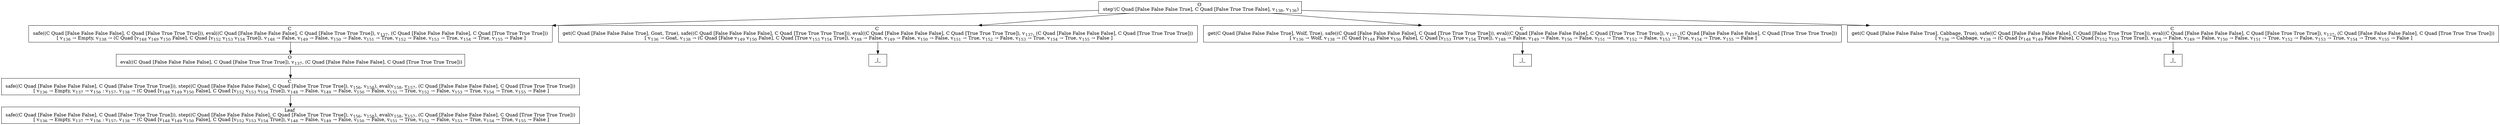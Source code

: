 digraph {
    graph [rankdir=TB
          ,bgcolor=transparent];
    node [shape=box
         ,fillcolor=white
         ,style=filled];
    0 [label=<O <BR/> step'(C Quad [False False False True], C Quad [False True True False], v<SUB>138</SUB>, v<SUB>136</SUB>)>];
    1 [label=<C <BR/> safe((C Quad [False False False False], C Quad [False True True True])), eval((C Quad [False False False False], C Quad [False True True True]), v<SUB>137</SUB>, (C Quad [False False False False], C Quad [True True True True])) <BR/>  [ v<SUB>136</SUB> &rarr; Empty, v<SUB>138</SUB> &rarr; (C Quad [v<SUB>148</SUB> v<SUB>149</SUB> v<SUB>150</SUB> False], C Quad [v<SUB>152</SUB> v<SUB>153</SUB> v<SUB>154</SUB> True]), v<SUB>148</SUB> &rarr; False, v<SUB>149</SUB> &rarr; False, v<SUB>150</SUB> &rarr; False, v<SUB>151</SUB> &rarr; True, v<SUB>152</SUB> &rarr; False, v<SUB>153</SUB> &rarr; True, v<SUB>154</SUB> &rarr; True, v<SUB>155</SUB> &rarr; False ] >];
    2 [label=<C <BR/> get(C Quad [False False False True], Goat, True), safe((C Quad [False False False False], C Quad [True True True True])), eval((C Quad [False False False False], C Quad [True True True True]), v<SUB>137</SUB>, (C Quad [False False False False], C Quad [True True True True])) <BR/>  [ v<SUB>136</SUB> &rarr; Goat, v<SUB>138</SUB> &rarr; (C Quad [False v<SUB>149</SUB> v<SUB>150</SUB> False], C Quad [True v<SUB>153</SUB> v<SUB>154</SUB> True]), v<SUB>148</SUB> &rarr; False, v<SUB>149</SUB> &rarr; False, v<SUB>150</SUB> &rarr; False, v<SUB>151</SUB> &rarr; True, v<SUB>152</SUB> &rarr; False, v<SUB>153</SUB> &rarr; True, v<SUB>154</SUB> &rarr; True, v<SUB>155</SUB> &rarr; False ] >];
    3 [label=<C <BR/> get(C Quad [False False False True], Wolf, True), safe((C Quad [False False False False], C Quad [True True True True])), eval((C Quad [False False False False], C Quad [True True True True]), v<SUB>137</SUB>, (C Quad [False False False False], C Quad [True True True True])) <BR/>  [ v<SUB>136</SUB> &rarr; Wolf, v<SUB>138</SUB> &rarr; (C Quad [v<SUB>148</SUB> False v<SUB>150</SUB> False], C Quad [v<SUB>153</SUB> True v<SUB>154</SUB> True]), v<SUB>148</SUB> &rarr; False, v<SUB>149</SUB> &rarr; False, v<SUB>150</SUB> &rarr; False, v<SUB>151</SUB> &rarr; True, v<SUB>152</SUB> &rarr; False, v<SUB>153</SUB> &rarr; True, v<SUB>154</SUB> &rarr; True, v<SUB>155</SUB> &rarr; False ] >];
    4 [label=<C <BR/> get(C Quad [False False False True], Cabbage, True), safe((C Quad [False False False False], C Quad [False True True True])), eval((C Quad [False False False False], C Quad [False True True True]), v<SUB>137</SUB>, (C Quad [False False False False], C Quad [True True True True])) <BR/>  [ v<SUB>136</SUB> &rarr; Cabbage, v<SUB>138</SUB> &rarr; (C Quad [v<SUB>148</SUB> v<SUB>149</SUB> False False], C Quad [v<SUB>152</SUB> v<SUB>153</SUB> True True]), v<SUB>148</SUB> &rarr; False, v<SUB>149</SUB> &rarr; False, v<SUB>150</SUB> &rarr; False, v<SUB>151</SUB> &rarr; True, v<SUB>152</SUB> &rarr; False, v<SUB>153</SUB> &rarr; True, v<SUB>154</SUB> &rarr; True, v<SUB>155</SUB> &rarr; False ] >];
    5 [label=<O <BR/> eval((C Quad [False False False False], C Quad [False True True True]), v<SUB>137</SUB>, (C Quad [False False False False], C Quad [True True True True]))>];
    6 [label=<C <BR/> safe((C Quad [False False False False], C Quad [False True True True])), step((C Quad [False False False False], C Quad [False True True True]), v<SUB>156</SUB>, v<SUB>158</SUB>), eval(v<SUB>158</SUB>, v<SUB>157</SUB>, (C Quad [False False False False], C Quad [True True True True])) <BR/>  [ v<SUB>136</SUB> &rarr; Empty, v<SUB>137</SUB> &rarr; v<SUB>156</SUB> : v<SUB>157</SUB>, v<SUB>138</SUB> &rarr; (C Quad [v<SUB>148</SUB> v<SUB>149</SUB> v<SUB>150</SUB> False], C Quad [v<SUB>152</SUB> v<SUB>153</SUB> v<SUB>154</SUB> True]), v<SUB>148</SUB> &rarr; False, v<SUB>149</SUB> &rarr; False, v<SUB>150</SUB> &rarr; False, v<SUB>151</SUB> &rarr; True, v<SUB>152</SUB> &rarr; False, v<SUB>153</SUB> &rarr; True, v<SUB>154</SUB> &rarr; True, v<SUB>155</SUB> &rarr; False ] >];
    7 [label=<Leaf <BR/> safe((C Quad [False False False False], C Quad [False True True True])), step((C Quad [False False False False], C Quad [False True True True]), v<SUB>156</SUB>, v<SUB>158</SUB>), eval(v<SUB>158</SUB>, v<SUB>157</SUB>, (C Quad [False False False False], C Quad [True True True True])) <BR/>  [ v<SUB>136</SUB> &rarr; Empty, v<SUB>137</SUB> &rarr; v<SUB>156</SUB> : v<SUB>157</SUB>, v<SUB>138</SUB> &rarr; (C Quad [v<SUB>148</SUB> v<SUB>149</SUB> v<SUB>150</SUB> False], C Quad [v<SUB>152</SUB> v<SUB>153</SUB> v<SUB>154</SUB> True]), v<SUB>148</SUB> &rarr; False, v<SUB>149</SUB> &rarr; False, v<SUB>150</SUB> &rarr; False, v<SUB>151</SUB> &rarr; True, v<SUB>152</SUB> &rarr; False, v<SUB>153</SUB> &rarr; True, v<SUB>154</SUB> &rarr; True, v<SUB>155</SUB> &rarr; False ] >];
    8 [label=<_|_>];
    9 [label=<_|_>];
    10 [label=<_|_>];
    0 -> 1 [label=""];
    0 -> 2 [label=""];
    0 -> 3 [label=""];
    0 -> 4 [label=""];
    1 -> 5 [label=""];
    2 -> 8 [label=""];
    3 -> 9 [label=""];
    4 -> 10 [label=""];
    5 -> 6 [label=""];
    6 -> 7 [label=""];
}